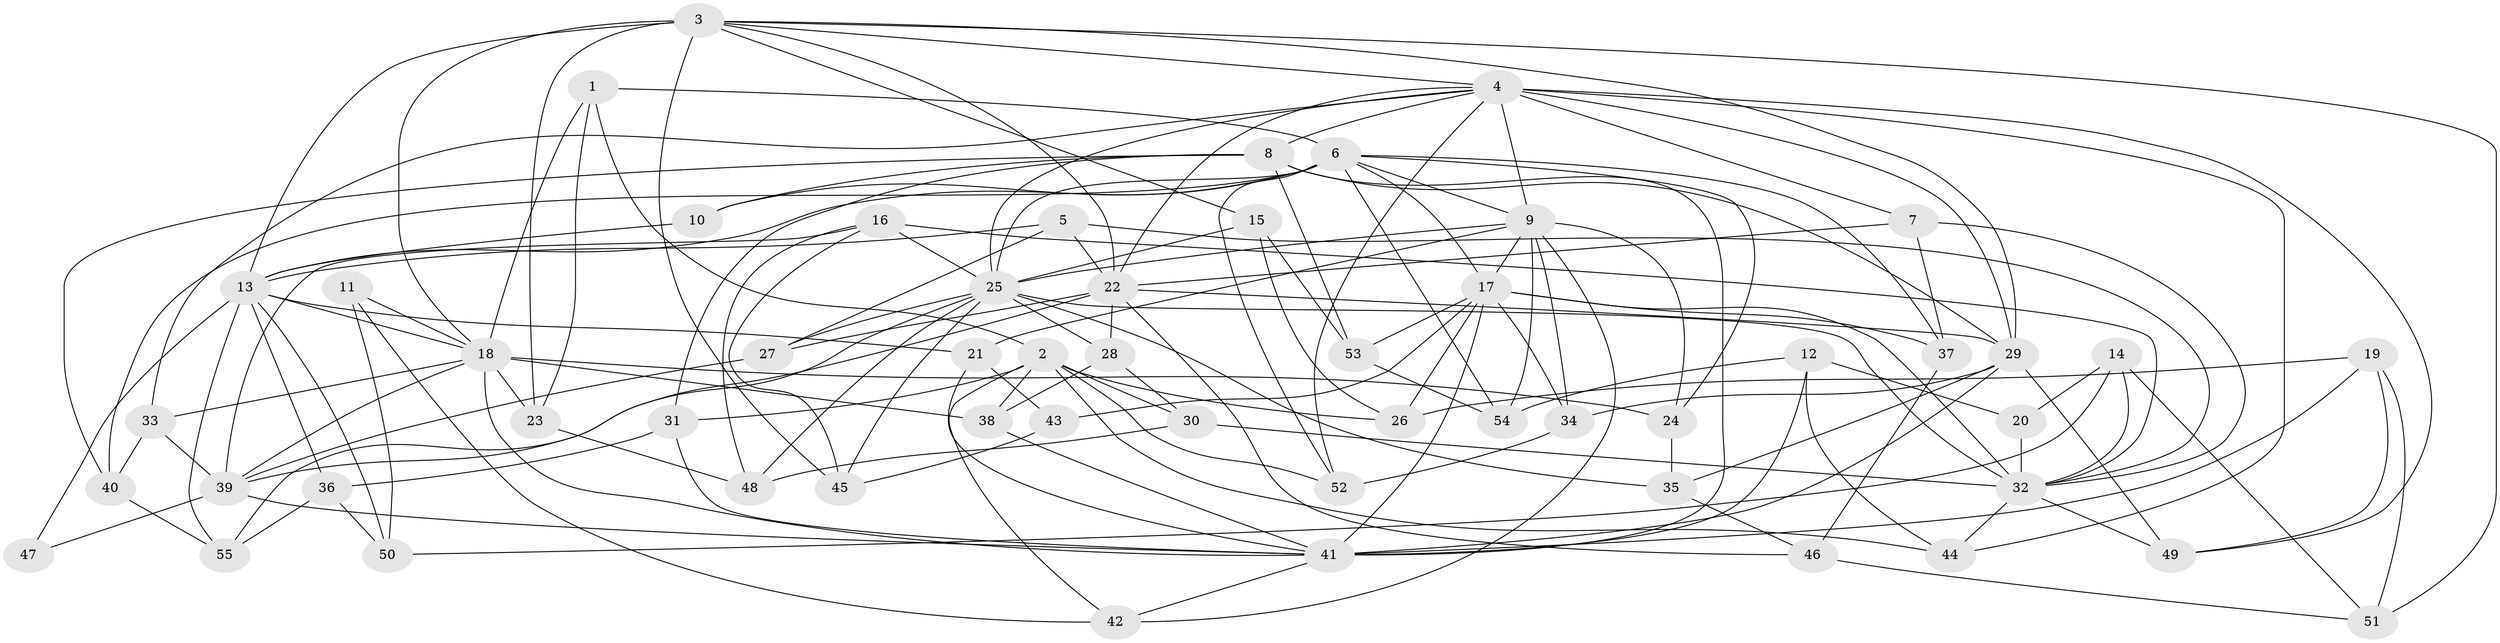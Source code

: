 // original degree distribution, {4: 1.0}
// Generated by graph-tools (version 1.1) at 2025/53/03/04/25 22:53:49]
// undirected, 55 vertices, 148 edges
graph export_dot {
  node [color=gray90,style=filled];
  1;
  2;
  3;
  4;
  5;
  6;
  7;
  8;
  9;
  10;
  11;
  12;
  13;
  14;
  15;
  16;
  17;
  18;
  19;
  20;
  21;
  22;
  23;
  24;
  25;
  26;
  27;
  28;
  29;
  30;
  31;
  32;
  33;
  34;
  35;
  36;
  37;
  38;
  39;
  40;
  41;
  42;
  43;
  44;
  45;
  46;
  47;
  48;
  49;
  50;
  51;
  52;
  53;
  54;
  55;
  1 -- 2 [weight=1.0];
  1 -- 6 [weight=1.0];
  1 -- 18 [weight=1.0];
  1 -- 23 [weight=1.0];
  2 -- 26 [weight=1.0];
  2 -- 30 [weight=1.0];
  2 -- 31 [weight=1.0];
  2 -- 38 [weight=1.0];
  2 -- 42 [weight=1.0];
  2 -- 44 [weight=1.0];
  2 -- 52 [weight=1.0];
  3 -- 4 [weight=1.0];
  3 -- 13 [weight=1.0];
  3 -- 15 [weight=1.0];
  3 -- 18 [weight=2.0];
  3 -- 22 [weight=1.0];
  3 -- 23 [weight=1.0];
  3 -- 29 [weight=1.0];
  3 -- 45 [weight=1.0];
  3 -- 51 [weight=1.0];
  4 -- 7 [weight=1.0];
  4 -- 8 [weight=1.0];
  4 -- 9 [weight=2.0];
  4 -- 22 [weight=1.0];
  4 -- 25 [weight=1.0];
  4 -- 29 [weight=1.0];
  4 -- 33 [weight=1.0];
  4 -- 44 [weight=1.0];
  4 -- 49 [weight=1.0];
  4 -- 52 [weight=1.0];
  5 -- 13 [weight=1.0];
  5 -- 22 [weight=1.0];
  5 -- 27 [weight=1.0];
  5 -- 32 [weight=1.0];
  6 -- 9 [weight=1.0];
  6 -- 10 [weight=2.0];
  6 -- 13 [weight=1.0];
  6 -- 17 [weight=1.0];
  6 -- 24 [weight=1.0];
  6 -- 25 [weight=1.0];
  6 -- 37 [weight=1.0];
  6 -- 40 [weight=1.0];
  6 -- 52 [weight=1.0];
  6 -- 54 [weight=1.0];
  7 -- 22 [weight=1.0];
  7 -- 32 [weight=1.0];
  7 -- 37 [weight=1.0];
  8 -- 10 [weight=1.0];
  8 -- 29 [weight=1.0];
  8 -- 31 [weight=1.0];
  8 -- 40 [weight=1.0];
  8 -- 41 [weight=2.0];
  8 -- 53 [weight=1.0];
  9 -- 17 [weight=1.0];
  9 -- 21 [weight=1.0];
  9 -- 24 [weight=1.0];
  9 -- 25 [weight=1.0];
  9 -- 34 [weight=1.0];
  9 -- 42 [weight=1.0];
  9 -- 54 [weight=1.0];
  10 -- 13 [weight=1.0];
  11 -- 18 [weight=2.0];
  11 -- 42 [weight=1.0];
  11 -- 50 [weight=1.0];
  12 -- 20 [weight=1.0];
  12 -- 41 [weight=1.0];
  12 -- 44 [weight=1.0];
  12 -- 54 [weight=1.0];
  13 -- 18 [weight=1.0];
  13 -- 21 [weight=1.0];
  13 -- 36 [weight=1.0];
  13 -- 47 [weight=3.0];
  13 -- 50 [weight=1.0];
  13 -- 55 [weight=1.0];
  14 -- 20 [weight=1.0];
  14 -- 32 [weight=1.0];
  14 -- 50 [weight=1.0];
  14 -- 51 [weight=1.0];
  15 -- 25 [weight=1.0];
  15 -- 26 [weight=1.0];
  15 -- 53 [weight=1.0];
  16 -- 25 [weight=1.0];
  16 -- 32 [weight=2.0];
  16 -- 39 [weight=1.0];
  16 -- 45 [weight=1.0];
  16 -- 48 [weight=1.0];
  17 -- 26 [weight=1.0];
  17 -- 32 [weight=1.0];
  17 -- 34 [weight=1.0];
  17 -- 37 [weight=1.0];
  17 -- 41 [weight=1.0];
  17 -- 43 [weight=2.0];
  17 -- 53 [weight=1.0];
  18 -- 23 [weight=1.0];
  18 -- 24 [weight=1.0];
  18 -- 33 [weight=1.0];
  18 -- 38 [weight=1.0];
  18 -- 39 [weight=1.0];
  18 -- 41 [weight=1.0];
  19 -- 26 [weight=1.0];
  19 -- 41 [weight=1.0];
  19 -- 49 [weight=1.0];
  19 -- 51 [weight=1.0];
  20 -- 32 [weight=2.0];
  21 -- 41 [weight=1.0];
  21 -- 43 [weight=1.0];
  22 -- 27 [weight=1.0];
  22 -- 28 [weight=1.0];
  22 -- 29 [weight=1.0];
  22 -- 39 [weight=2.0];
  22 -- 46 [weight=1.0];
  23 -- 48 [weight=1.0];
  24 -- 35 [weight=1.0];
  25 -- 27 [weight=1.0];
  25 -- 28 [weight=1.0];
  25 -- 32 [weight=1.0];
  25 -- 35 [weight=1.0];
  25 -- 45 [weight=1.0];
  25 -- 48 [weight=1.0];
  25 -- 55 [weight=1.0];
  27 -- 39 [weight=1.0];
  28 -- 30 [weight=1.0];
  28 -- 38 [weight=1.0];
  29 -- 34 [weight=1.0];
  29 -- 35 [weight=1.0];
  29 -- 41 [weight=1.0];
  29 -- 49 [weight=1.0];
  30 -- 32 [weight=1.0];
  30 -- 48 [weight=1.0];
  31 -- 36 [weight=1.0];
  31 -- 41 [weight=1.0];
  32 -- 44 [weight=1.0];
  32 -- 49 [weight=1.0];
  33 -- 39 [weight=1.0];
  33 -- 40 [weight=1.0];
  34 -- 52 [weight=1.0];
  35 -- 46 [weight=1.0];
  36 -- 50 [weight=1.0];
  36 -- 55 [weight=1.0];
  37 -- 46 [weight=1.0];
  38 -- 41 [weight=1.0];
  39 -- 41 [weight=1.0];
  39 -- 47 [weight=1.0];
  40 -- 55 [weight=1.0];
  41 -- 42 [weight=1.0];
  43 -- 45 [weight=1.0];
  46 -- 51 [weight=1.0];
  53 -- 54 [weight=1.0];
}
